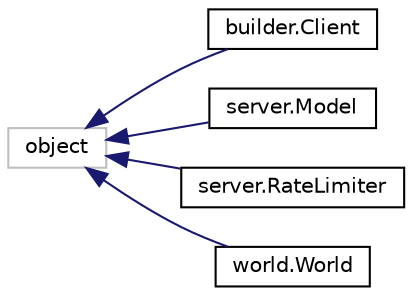 digraph "Graphical Class Hierarchy"
{
  bgcolor="transparent";
  edge [fontname="Helvetica",fontsize="10",labelfontname="Helvetica",labelfontsize="10"];
  node [fontname="Helvetica",fontsize="10",shape=record];
  rankdir="LR";
  Node3 [label="object",height=0.2,width=0.4,color="grey75"];
  Node3 -> Node0 [dir="back",color="midnightblue",fontsize="10",style="solid",fontname="Helvetica"];
  Node0 [label="builder.Client",height=0.2,width=0.4,color="black",URL="$classbuilder_1_1Client.html"];
  Node3 -> Node5 [dir="back",color="midnightblue",fontsize="10",style="solid",fontname="Helvetica"];
  Node5 [label="server.Model",height=0.2,width=0.4,color="black",URL="$classserver_1_1Model.html"];
  Node3 -> Node6 [dir="back",color="midnightblue",fontsize="10",style="solid",fontname="Helvetica"];
  Node6 [label="server.RateLimiter",height=0.2,width=0.4,color="black",URL="$classserver_1_1RateLimiter.html"];
  Node3 -> Node7 [dir="back",color="midnightblue",fontsize="10",style="solid",fontname="Helvetica"];
  Node7 [label="world.World",height=0.2,width=0.4,color="black",URL="$classworld_1_1World.html"];
}
